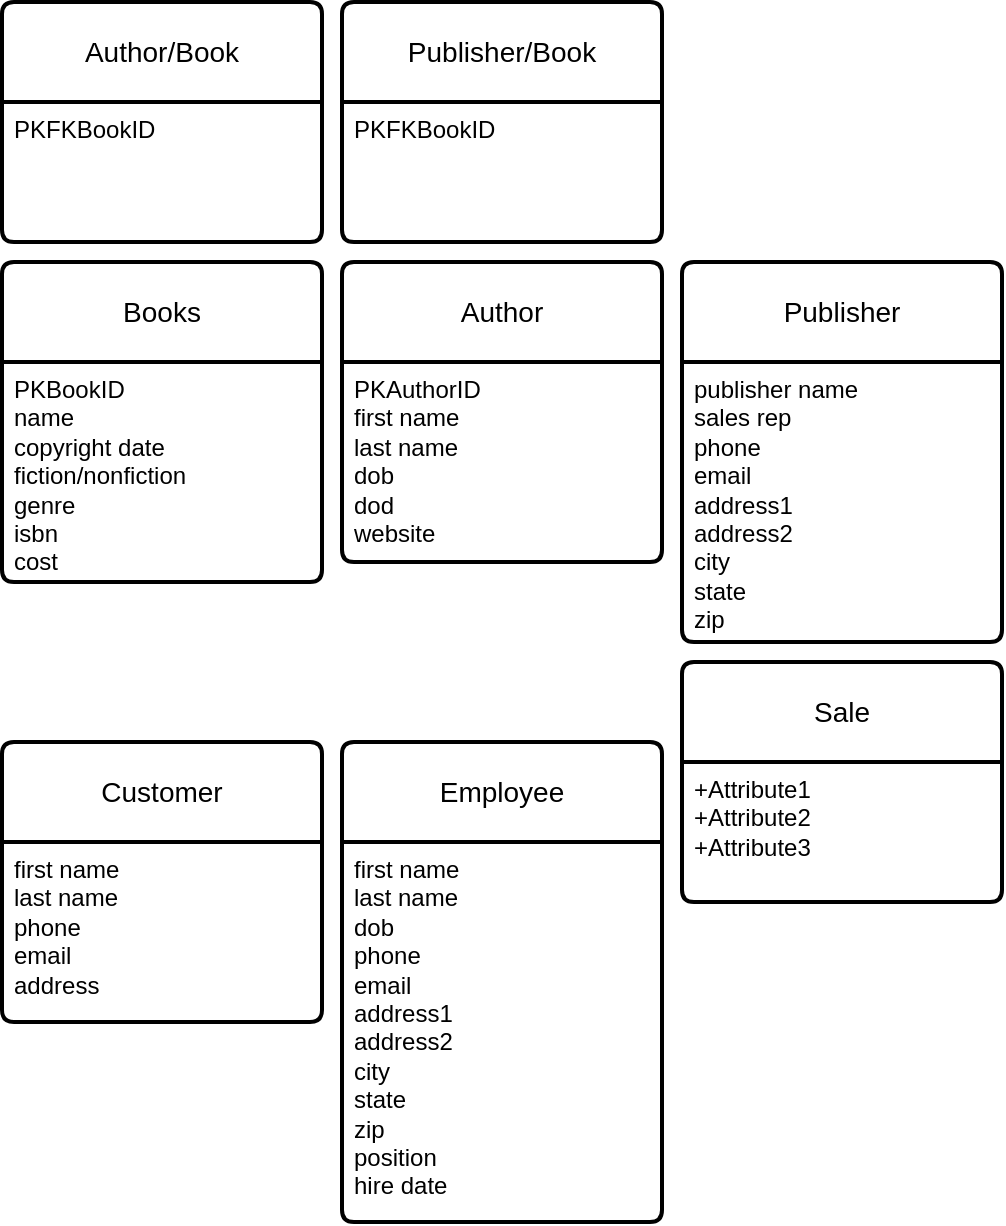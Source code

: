 <mxfile version="22.1.5" type="github">
  <diagram name="Page-1" id="A_HD9lwuAhTRiuJ7cO_i">
    <mxGraphModel dx="1434" dy="828" grid="1" gridSize="10" guides="1" tooltips="1" connect="1" arrows="1" fold="1" page="1" pageScale="1" pageWidth="850" pageHeight="1100" math="0" shadow="0">
      <root>
        <mxCell id="0" />
        <mxCell id="1" parent="0" />
        <mxCell id="RC6095rLdkZel_2V-MSr-1" value="Books" style="swimlane;childLayout=stackLayout;horizontal=1;startSize=50;horizontalStack=0;rounded=1;fontSize=14;fontStyle=0;strokeWidth=2;resizeParent=0;resizeLast=1;shadow=0;dashed=0;align=center;arcSize=4;whiteSpace=wrap;html=1;" parent="1" vertex="1">
          <mxGeometry x="200" y="240" width="160" height="160" as="geometry" />
        </mxCell>
        <mxCell id="RC6095rLdkZel_2V-MSr-2" value="PKBookID&lt;br&gt;name&lt;br&gt;copyright date&lt;br&gt;fiction/nonfiction&lt;br&gt;genre&lt;br&gt;isbn&lt;br&gt;cost" style="align=left;strokeColor=none;fillColor=none;spacingLeft=4;fontSize=12;verticalAlign=top;resizable=0;rotatable=0;part=1;html=1;" parent="RC6095rLdkZel_2V-MSr-1" vertex="1">
          <mxGeometry y="50" width="160" height="110" as="geometry" />
        </mxCell>
        <mxCell id="RC6095rLdkZel_2V-MSr-3" value="Author" style="swimlane;childLayout=stackLayout;horizontal=1;startSize=50;horizontalStack=0;rounded=1;fontSize=14;fontStyle=0;strokeWidth=2;resizeParent=0;resizeLast=1;shadow=0;dashed=0;align=center;arcSize=4;whiteSpace=wrap;html=1;" parent="1" vertex="1">
          <mxGeometry x="370" y="240" width="160" height="150" as="geometry" />
        </mxCell>
        <mxCell id="RC6095rLdkZel_2V-MSr-4" value="PKAuthorID&lt;br&gt;first name&lt;br&gt;last name&lt;br&gt;dob&lt;br&gt;dod&lt;br&gt;website" style="align=left;strokeColor=none;fillColor=none;spacingLeft=4;fontSize=12;verticalAlign=top;resizable=0;rotatable=0;part=1;html=1;" parent="RC6095rLdkZel_2V-MSr-3" vertex="1">
          <mxGeometry y="50" width="160" height="100" as="geometry" />
        </mxCell>
        <mxCell id="RC6095rLdkZel_2V-MSr-5" value="Publisher" style="swimlane;childLayout=stackLayout;horizontal=1;startSize=50;horizontalStack=0;rounded=1;fontSize=14;fontStyle=0;strokeWidth=2;resizeParent=0;resizeLast=1;shadow=0;dashed=0;align=center;arcSize=4;whiteSpace=wrap;html=1;" parent="1" vertex="1">
          <mxGeometry x="540" y="240" width="160" height="190" as="geometry" />
        </mxCell>
        <mxCell id="RC6095rLdkZel_2V-MSr-6" value="publisher name&lt;br&gt;sales rep&lt;br&gt;phone&lt;br&gt;email&lt;br&gt;address1&lt;br&gt;address2&lt;br&gt;city&lt;br&gt;state&lt;br&gt;zip" style="align=left;strokeColor=none;fillColor=none;spacingLeft=4;fontSize=12;verticalAlign=top;resizable=0;rotatable=0;part=1;html=1;" parent="RC6095rLdkZel_2V-MSr-5" vertex="1">
          <mxGeometry y="50" width="160" height="140" as="geometry" />
        </mxCell>
        <mxCell id="RC6095rLdkZel_2V-MSr-7" value="Customer" style="swimlane;childLayout=stackLayout;horizontal=1;startSize=50;horizontalStack=0;rounded=1;fontSize=14;fontStyle=0;strokeWidth=2;resizeParent=0;resizeLast=1;shadow=0;dashed=0;align=center;arcSize=4;whiteSpace=wrap;html=1;" parent="1" vertex="1">
          <mxGeometry x="200" y="480" width="160" height="140" as="geometry" />
        </mxCell>
        <mxCell id="RC6095rLdkZel_2V-MSr-8" value="first name&lt;br&gt;last name&lt;br&gt;phone&lt;br&gt;email&lt;br&gt;address" style="align=left;strokeColor=none;fillColor=none;spacingLeft=4;fontSize=12;verticalAlign=top;resizable=0;rotatable=0;part=1;html=1;" parent="RC6095rLdkZel_2V-MSr-7" vertex="1">
          <mxGeometry y="50" width="160" height="90" as="geometry" />
        </mxCell>
        <mxCell id="RC6095rLdkZel_2V-MSr-9" value="Employee" style="swimlane;childLayout=stackLayout;horizontal=1;startSize=50;horizontalStack=0;rounded=1;fontSize=14;fontStyle=0;strokeWidth=2;resizeParent=0;resizeLast=1;shadow=0;dashed=0;align=center;arcSize=4;whiteSpace=wrap;html=1;" parent="1" vertex="1">
          <mxGeometry x="370" y="480" width="160" height="240" as="geometry" />
        </mxCell>
        <mxCell id="RC6095rLdkZel_2V-MSr-10" value="first name&lt;br&gt;last name&lt;br&gt;dob&lt;br&gt;phone&lt;br&gt;email&lt;br&gt;address1&lt;br&gt;address2&lt;br&gt;city&lt;br&gt;state&lt;br&gt;zip&lt;br&gt;position&lt;br&gt;hire date" style="align=left;strokeColor=none;fillColor=none;spacingLeft=4;fontSize=12;verticalAlign=top;resizable=0;rotatable=0;part=1;html=1;" parent="RC6095rLdkZel_2V-MSr-9" vertex="1">
          <mxGeometry y="50" width="160" height="190" as="geometry" />
        </mxCell>
        <mxCell id="RC6095rLdkZel_2V-MSr-11" value="Sale" style="swimlane;childLayout=stackLayout;horizontal=1;startSize=50;horizontalStack=0;rounded=1;fontSize=14;fontStyle=0;strokeWidth=2;resizeParent=0;resizeLast=1;shadow=0;dashed=0;align=center;arcSize=4;whiteSpace=wrap;html=1;" parent="1" vertex="1">
          <mxGeometry x="540" y="440" width="160" height="120" as="geometry" />
        </mxCell>
        <mxCell id="RC6095rLdkZel_2V-MSr-12" value="+Attribute1&#xa;+Attribute2&#xa;+Attribute3" style="align=left;strokeColor=none;fillColor=none;spacingLeft=4;fontSize=12;verticalAlign=top;resizable=0;rotatable=0;part=1;html=1;" parent="RC6095rLdkZel_2V-MSr-11" vertex="1">
          <mxGeometry y="50" width="160" height="70" as="geometry" />
        </mxCell>
        <mxCell id="RC6095rLdkZel_2V-MSr-14" value="Author/Book" style="swimlane;childLayout=stackLayout;horizontal=1;startSize=50;horizontalStack=0;rounded=1;fontSize=14;fontStyle=0;strokeWidth=2;resizeParent=0;resizeLast=1;shadow=0;dashed=0;align=center;arcSize=4;whiteSpace=wrap;html=1;" parent="1" vertex="1">
          <mxGeometry x="200" y="110" width="160" height="120" as="geometry" />
        </mxCell>
        <mxCell id="RC6095rLdkZel_2V-MSr-15" value="PKFKBookID" style="align=left;strokeColor=none;fillColor=none;spacingLeft=4;fontSize=12;verticalAlign=top;resizable=0;rotatable=0;part=1;html=1;" parent="RC6095rLdkZel_2V-MSr-14" vertex="1">
          <mxGeometry y="50" width="160" height="70" as="geometry" />
        </mxCell>
        <mxCell id="RC6095rLdkZel_2V-MSr-16" value="Publisher/Book" style="swimlane;childLayout=stackLayout;horizontal=1;startSize=50;horizontalStack=0;rounded=1;fontSize=14;fontStyle=0;strokeWidth=2;resizeParent=0;resizeLast=1;shadow=0;dashed=0;align=center;arcSize=4;whiteSpace=wrap;html=1;" parent="1" vertex="1">
          <mxGeometry x="370" y="110" width="160" height="120" as="geometry" />
        </mxCell>
        <mxCell id="RC6095rLdkZel_2V-MSr-17" value="PKFKBookID" style="align=left;strokeColor=none;fillColor=none;spacingLeft=4;fontSize=12;verticalAlign=top;resizable=0;rotatable=0;part=1;html=1;" parent="RC6095rLdkZel_2V-MSr-16" vertex="1">
          <mxGeometry y="50" width="160" height="70" as="geometry" />
        </mxCell>
      </root>
    </mxGraphModel>
  </diagram>
</mxfile>
